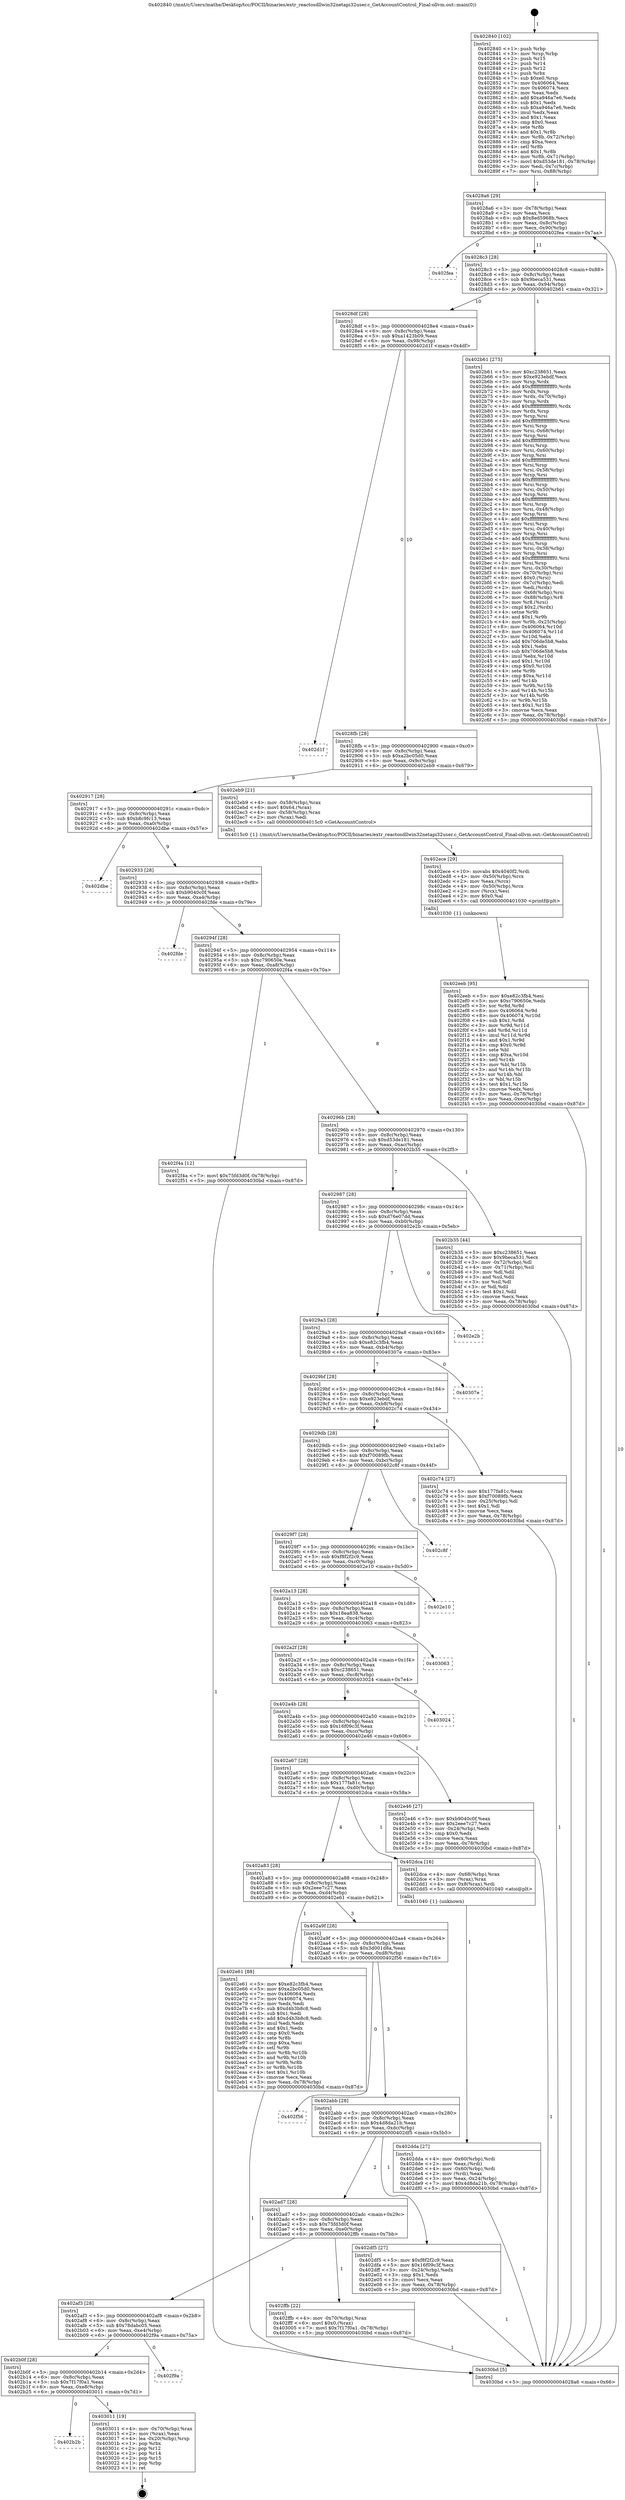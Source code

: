 digraph "0x402840" {
  label = "0x402840 (/mnt/c/Users/mathe/Desktop/tcc/POCII/binaries/extr_reactosdllwin32netapi32user.c_GetAccountControl_Final-ollvm.out::main(0))"
  labelloc = "t"
  node[shape=record]

  Entry [label="",width=0.3,height=0.3,shape=circle,fillcolor=black,style=filled]
  "0x4028a6" [label="{
     0x4028a6 [29]\l
     | [instrs]\l
     &nbsp;&nbsp;0x4028a6 \<+3\>: mov -0x78(%rbp),%eax\l
     &nbsp;&nbsp;0x4028a9 \<+2\>: mov %eax,%ecx\l
     &nbsp;&nbsp;0x4028ab \<+6\>: sub $0x8ed5968b,%ecx\l
     &nbsp;&nbsp;0x4028b1 \<+6\>: mov %eax,-0x8c(%rbp)\l
     &nbsp;&nbsp;0x4028b7 \<+6\>: mov %ecx,-0x90(%rbp)\l
     &nbsp;&nbsp;0x4028bd \<+6\>: je 0000000000402fea \<main+0x7aa\>\l
  }"]
  "0x402fea" [label="{
     0x402fea\l
  }", style=dashed]
  "0x4028c3" [label="{
     0x4028c3 [28]\l
     | [instrs]\l
     &nbsp;&nbsp;0x4028c3 \<+5\>: jmp 00000000004028c8 \<main+0x88\>\l
     &nbsp;&nbsp;0x4028c8 \<+6\>: mov -0x8c(%rbp),%eax\l
     &nbsp;&nbsp;0x4028ce \<+5\>: sub $0x9beca531,%eax\l
     &nbsp;&nbsp;0x4028d3 \<+6\>: mov %eax,-0x94(%rbp)\l
     &nbsp;&nbsp;0x4028d9 \<+6\>: je 0000000000402b61 \<main+0x321\>\l
  }"]
  Exit [label="",width=0.3,height=0.3,shape=circle,fillcolor=black,style=filled,peripheries=2]
  "0x402b61" [label="{
     0x402b61 [275]\l
     | [instrs]\l
     &nbsp;&nbsp;0x402b61 \<+5\>: mov $0xc238651,%eax\l
     &nbsp;&nbsp;0x402b66 \<+5\>: mov $0xe923ebdf,%ecx\l
     &nbsp;&nbsp;0x402b6b \<+3\>: mov %rsp,%rdx\l
     &nbsp;&nbsp;0x402b6e \<+4\>: add $0xfffffffffffffff0,%rdx\l
     &nbsp;&nbsp;0x402b72 \<+3\>: mov %rdx,%rsp\l
     &nbsp;&nbsp;0x402b75 \<+4\>: mov %rdx,-0x70(%rbp)\l
     &nbsp;&nbsp;0x402b79 \<+3\>: mov %rsp,%rdx\l
     &nbsp;&nbsp;0x402b7c \<+4\>: add $0xfffffffffffffff0,%rdx\l
     &nbsp;&nbsp;0x402b80 \<+3\>: mov %rdx,%rsp\l
     &nbsp;&nbsp;0x402b83 \<+3\>: mov %rsp,%rsi\l
     &nbsp;&nbsp;0x402b86 \<+4\>: add $0xfffffffffffffff0,%rsi\l
     &nbsp;&nbsp;0x402b8a \<+3\>: mov %rsi,%rsp\l
     &nbsp;&nbsp;0x402b8d \<+4\>: mov %rsi,-0x68(%rbp)\l
     &nbsp;&nbsp;0x402b91 \<+3\>: mov %rsp,%rsi\l
     &nbsp;&nbsp;0x402b94 \<+4\>: add $0xfffffffffffffff0,%rsi\l
     &nbsp;&nbsp;0x402b98 \<+3\>: mov %rsi,%rsp\l
     &nbsp;&nbsp;0x402b9b \<+4\>: mov %rsi,-0x60(%rbp)\l
     &nbsp;&nbsp;0x402b9f \<+3\>: mov %rsp,%rsi\l
     &nbsp;&nbsp;0x402ba2 \<+4\>: add $0xfffffffffffffff0,%rsi\l
     &nbsp;&nbsp;0x402ba6 \<+3\>: mov %rsi,%rsp\l
     &nbsp;&nbsp;0x402ba9 \<+4\>: mov %rsi,-0x58(%rbp)\l
     &nbsp;&nbsp;0x402bad \<+3\>: mov %rsp,%rsi\l
     &nbsp;&nbsp;0x402bb0 \<+4\>: add $0xfffffffffffffff0,%rsi\l
     &nbsp;&nbsp;0x402bb4 \<+3\>: mov %rsi,%rsp\l
     &nbsp;&nbsp;0x402bb7 \<+4\>: mov %rsi,-0x50(%rbp)\l
     &nbsp;&nbsp;0x402bbb \<+3\>: mov %rsp,%rsi\l
     &nbsp;&nbsp;0x402bbe \<+4\>: add $0xfffffffffffffff0,%rsi\l
     &nbsp;&nbsp;0x402bc2 \<+3\>: mov %rsi,%rsp\l
     &nbsp;&nbsp;0x402bc5 \<+4\>: mov %rsi,-0x48(%rbp)\l
     &nbsp;&nbsp;0x402bc9 \<+3\>: mov %rsp,%rsi\l
     &nbsp;&nbsp;0x402bcc \<+4\>: add $0xfffffffffffffff0,%rsi\l
     &nbsp;&nbsp;0x402bd0 \<+3\>: mov %rsi,%rsp\l
     &nbsp;&nbsp;0x402bd3 \<+4\>: mov %rsi,-0x40(%rbp)\l
     &nbsp;&nbsp;0x402bd7 \<+3\>: mov %rsp,%rsi\l
     &nbsp;&nbsp;0x402bda \<+4\>: add $0xfffffffffffffff0,%rsi\l
     &nbsp;&nbsp;0x402bde \<+3\>: mov %rsi,%rsp\l
     &nbsp;&nbsp;0x402be1 \<+4\>: mov %rsi,-0x38(%rbp)\l
     &nbsp;&nbsp;0x402be5 \<+3\>: mov %rsp,%rsi\l
     &nbsp;&nbsp;0x402be8 \<+4\>: add $0xfffffffffffffff0,%rsi\l
     &nbsp;&nbsp;0x402bec \<+3\>: mov %rsi,%rsp\l
     &nbsp;&nbsp;0x402bef \<+4\>: mov %rsi,-0x30(%rbp)\l
     &nbsp;&nbsp;0x402bf3 \<+4\>: mov -0x70(%rbp),%rsi\l
     &nbsp;&nbsp;0x402bf7 \<+6\>: movl $0x0,(%rsi)\l
     &nbsp;&nbsp;0x402bfd \<+3\>: mov -0x7c(%rbp),%edi\l
     &nbsp;&nbsp;0x402c00 \<+2\>: mov %edi,(%rdx)\l
     &nbsp;&nbsp;0x402c02 \<+4\>: mov -0x68(%rbp),%rsi\l
     &nbsp;&nbsp;0x402c06 \<+7\>: mov -0x88(%rbp),%r8\l
     &nbsp;&nbsp;0x402c0d \<+3\>: mov %r8,(%rsi)\l
     &nbsp;&nbsp;0x402c10 \<+3\>: cmpl $0x2,(%rdx)\l
     &nbsp;&nbsp;0x402c13 \<+4\>: setne %r9b\l
     &nbsp;&nbsp;0x402c17 \<+4\>: and $0x1,%r9b\l
     &nbsp;&nbsp;0x402c1b \<+4\>: mov %r9b,-0x25(%rbp)\l
     &nbsp;&nbsp;0x402c1f \<+8\>: mov 0x406064,%r10d\l
     &nbsp;&nbsp;0x402c27 \<+8\>: mov 0x406074,%r11d\l
     &nbsp;&nbsp;0x402c2f \<+3\>: mov %r10d,%ebx\l
     &nbsp;&nbsp;0x402c32 \<+6\>: add $0x706de5b8,%ebx\l
     &nbsp;&nbsp;0x402c38 \<+3\>: sub $0x1,%ebx\l
     &nbsp;&nbsp;0x402c3b \<+6\>: sub $0x706de5b8,%ebx\l
     &nbsp;&nbsp;0x402c41 \<+4\>: imul %ebx,%r10d\l
     &nbsp;&nbsp;0x402c45 \<+4\>: and $0x1,%r10d\l
     &nbsp;&nbsp;0x402c49 \<+4\>: cmp $0x0,%r10d\l
     &nbsp;&nbsp;0x402c4d \<+4\>: sete %r9b\l
     &nbsp;&nbsp;0x402c51 \<+4\>: cmp $0xa,%r11d\l
     &nbsp;&nbsp;0x402c55 \<+4\>: setl %r14b\l
     &nbsp;&nbsp;0x402c59 \<+3\>: mov %r9b,%r15b\l
     &nbsp;&nbsp;0x402c5c \<+3\>: and %r14b,%r15b\l
     &nbsp;&nbsp;0x402c5f \<+3\>: xor %r14b,%r9b\l
     &nbsp;&nbsp;0x402c62 \<+3\>: or %r9b,%r15b\l
     &nbsp;&nbsp;0x402c65 \<+4\>: test $0x1,%r15b\l
     &nbsp;&nbsp;0x402c69 \<+3\>: cmovne %ecx,%eax\l
     &nbsp;&nbsp;0x402c6c \<+3\>: mov %eax,-0x78(%rbp)\l
     &nbsp;&nbsp;0x402c6f \<+5\>: jmp 00000000004030bd \<main+0x87d\>\l
  }"]
  "0x4028df" [label="{
     0x4028df [28]\l
     | [instrs]\l
     &nbsp;&nbsp;0x4028df \<+5\>: jmp 00000000004028e4 \<main+0xa4\>\l
     &nbsp;&nbsp;0x4028e4 \<+6\>: mov -0x8c(%rbp),%eax\l
     &nbsp;&nbsp;0x4028ea \<+5\>: sub $0xa1423b09,%eax\l
     &nbsp;&nbsp;0x4028ef \<+6\>: mov %eax,-0x98(%rbp)\l
     &nbsp;&nbsp;0x4028f5 \<+6\>: je 0000000000402d1f \<main+0x4df\>\l
  }"]
  "0x402b2b" [label="{
     0x402b2b\l
  }", style=dashed]
  "0x402d1f" [label="{
     0x402d1f\l
  }", style=dashed]
  "0x4028fb" [label="{
     0x4028fb [28]\l
     | [instrs]\l
     &nbsp;&nbsp;0x4028fb \<+5\>: jmp 0000000000402900 \<main+0xc0\>\l
     &nbsp;&nbsp;0x402900 \<+6\>: mov -0x8c(%rbp),%eax\l
     &nbsp;&nbsp;0x402906 \<+5\>: sub $0xa2bc05d0,%eax\l
     &nbsp;&nbsp;0x40290b \<+6\>: mov %eax,-0x9c(%rbp)\l
     &nbsp;&nbsp;0x402911 \<+6\>: je 0000000000402eb9 \<main+0x679\>\l
  }"]
  "0x403011" [label="{
     0x403011 [19]\l
     | [instrs]\l
     &nbsp;&nbsp;0x403011 \<+4\>: mov -0x70(%rbp),%rax\l
     &nbsp;&nbsp;0x403015 \<+2\>: mov (%rax),%eax\l
     &nbsp;&nbsp;0x403017 \<+4\>: lea -0x20(%rbp),%rsp\l
     &nbsp;&nbsp;0x40301b \<+1\>: pop %rbx\l
     &nbsp;&nbsp;0x40301c \<+2\>: pop %r12\l
     &nbsp;&nbsp;0x40301e \<+2\>: pop %r14\l
     &nbsp;&nbsp;0x403020 \<+2\>: pop %r15\l
     &nbsp;&nbsp;0x403022 \<+1\>: pop %rbp\l
     &nbsp;&nbsp;0x403023 \<+1\>: ret\l
  }"]
  "0x402eb9" [label="{
     0x402eb9 [21]\l
     | [instrs]\l
     &nbsp;&nbsp;0x402eb9 \<+4\>: mov -0x58(%rbp),%rax\l
     &nbsp;&nbsp;0x402ebd \<+6\>: movl $0x64,(%rax)\l
     &nbsp;&nbsp;0x402ec3 \<+4\>: mov -0x58(%rbp),%rax\l
     &nbsp;&nbsp;0x402ec7 \<+2\>: mov (%rax),%edi\l
     &nbsp;&nbsp;0x402ec9 \<+5\>: call 00000000004015c0 \<GetAccountControl\>\l
     | [calls]\l
     &nbsp;&nbsp;0x4015c0 \{1\} (/mnt/c/Users/mathe/Desktop/tcc/POCII/binaries/extr_reactosdllwin32netapi32user.c_GetAccountControl_Final-ollvm.out::GetAccountControl)\l
  }"]
  "0x402917" [label="{
     0x402917 [28]\l
     | [instrs]\l
     &nbsp;&nbsp;0x402917 \<+5\>: jmp 000000000040291c \<main+0xdc\>\l
     &nbsp;&nbsp;0x40291c \<+6\>: mov -0x8c(%rbp),%eax\l
     &nbsp;&nbsp;0x402922 \<+5\>: sub $0xb8c9fc13,%eax\l
     &nbsp;&nbsp;0x402927 \<+6\>: mov %eax,-0xa0(%rbp)\l
     &nbsp;&nbsp;0x40292d \<+6\>: je 0000000000402dbe \<main+0x57e\>\l
  }"]
  "0x402b0f" [label="{
     0x402b0f [28]\l
     | [instrs]\l
     &nbsp;&nbsp;0x402b0f \<+5\>: jmp 0000000000402b14 \<main+0x2d4\>\l
     &nbsp;&nbsp;0x402b14 \<+6\>: mov -0x8c(%rbp),%eax\l
     &nbsp;&nbsp;0x402b1a \<+5\>: sub $0x7f17f0a1,%eax\l
     &nbsp;&nbsp;0x402b1f \<+6\>: mov %eax,-0xe8(%rbp)\l
     &nbsp;&nbsp;0x402b25 \<+6\>: je 0000000000403011 \<main+0x7d1\>\l
  }"]
  "0x402dbe" [label="{
     0x402dbe\l
  }", style=dashed]
  "0x402933" [label="{
     0x402933 [28]\l
     | [instrs]\l
     &nbsp;&nbsp;0x402933 \<+5\>: jmp 0000000000402938 \<main+0xf8\>\l
     &nbsp;&nbsp;0x402938 \<+6\>: mov -0x8c(%rbp),%eax\l
     &nbsp;&nbsp;0x40293e \<+5\>: sub $0xb9040c0f,%eax\l
     &nbsp;&nbsp;0x402943 \<+6\>: mov %eax,-0xa4(%rbp)\l
     &nbsp;&nbsp;0x402949 \<+6\>: je 0000000000402fde \<main+0x79e\>\l
  }"]
  "0x402f9a" [label="{
     0x402f9a\l
  }", style=dashed]
  "0x402fde" [label="{
     0x402fde\l
  }", style=dashed]
  "0x40294f" [label="{
     0x40294f [28]\l
     | [instrs]\l
     &nbsp;&nbsp;0x40294f \<+5\>: jmp 0000000000402954 \<main+0x114\>\l
     &nbsp;&nbsp;0x402954 \<+6\>: mov -0x8c(%rbp),%eax\l
     &nbsp;&nbsp;0x40295a \<+5\>: sub $0xc790650e,%eax\l
     &nbsp;&nbsp;0x40295f \<+6\>: mov %eax,-0xa8(%rbp)\l
     &nbsp;&nbsp;0x402965 \<+6\>: je 0000000000402f4a \<main+0x70a\>\l
  }"]
  "0x402af3" [label="{
     0x402af3 [28]\l
     | [instrs]\l
     &nbsp;&nbsp;0x402af3 \<+5\>: jmp 0000000000402af8 \<main+0x2b8\>\l
     &nbsp;&nbsp;0x402af8 \<+6\>: mov -0x8c(%rbp),%eax\l
     &nbsp;&nbsp;0x402afe \<+5\>: sub $0x78dabc05,%eax\l
     &nbsp;&nbsp;0x402b03 \<+6\>: mov %eax,-0xe4(%rbp)\l
     &nbsp;&nbsp;0x402b09 \<+6\>: je 0000000000402f9a \<main+0x75a\>\l
  }"]
  "0x402f4a" [label="{
     0x402f4a [12]\l
     | [instrs]\l
     &nbsp;&nbsp;0x402f4a \<+7\>: movl $0x75fd3d0f,-0x78(%rbp)\l
     &nbsp;&nbsp;0x402f51 \<+5\>: jmp 00000000004030bd \<main+0x87d\>\l
  }"]
  "0x40296b" [label="{
     0x40296b [28]\l
     | [instrs]\l
     &nbsp;&nbsp;0x40296b \<+5\>: jmp 0000000000402970 \<main+0x130\>\l
     &nbsp;&nbsp;0x402970 \<+6\>: mov -0x8c(%rbp),%eax\l
     &nbsp;&nbsp;0x402976 \<+5\>: sub $0xd53de181,%eax\l
     &nbsp;&nbsp;0x40297b \<+6\>: mov %eax,-0xac(%rbp)\l
     &nbsp;&nbsp;0x402981 \<+6\>: je 0000000000402b35 \<main+0x2f5\>\l
  }"]
  "0x402ffb" [label="{
     0x402ffb [22]\l
     | [instrs]\l
     &nbsp;&nbsp;0x402ffb \<+4\>: mov -0x70(%rbp),%rax\l
     &nbsp;&nbsp;0x402fff \<+6\>: movl $0x0,(%rax)\l
     &nbsp;&nbsp;0x403005 \<+7\>: movl $0x7f17f0a1,-0x78(%rbp)\l
     &nbsp;&nbsp;0x40300c \<+5\>: jmp 00000000004030bd \<main+0x87d\>\l
  }"]
  "0x402b35" [label="{
     0x402b35 [44]\l
     | [instrs]\l
     &nbsp;&nbsp;0x402b35 \<+5\>: mov $0xc238651,%eax\l
     &nbsp;&nbsp;0x402b3a \<+5\>: mov $0x9beca531,%ecx\l
     &nbsp;&nbsp;0x402b3f \<+3\>: mov -0x72(%rbp),%dl\l
     &nbsp;&nbsp;0x402b42 \<+4\>: mov -0x71(%rbp),%sil\l
     &nbsp;&nbsp;0x402b46 \<+3\>: mov %dl,%dil\l
     &nbsp;&nbsp;0x402b49 \<+3\>: and %sil,%dil\l
     &nbsp;&nbsp;0x402b4c \<+3\>: xor %sil,%dl\l
     &nbsp;&nbsp;0x402b4f \<+3\>: or %dl,%dil\l
     &nbsp;&nbsp;0x402b52 \<+4\>: test $0x1,%dil\l
     &nbsp;&nbsp;0x402b56 \<+3\>: cmovne %ecx,%eax\l
     &nbsp;&nbsp;0x402b59 \<+3\>: mov %eax,-0x78(%rbp)\l
     &nbsp;&nbsp;0x402b5c \<+5\>: jmp 00000000004030bd \<main+0x87d\>\l
  }"]
  "0x402987" [label="{
     0x402987 [28]\l
     | [instrs]\l
     &nbsp;&nbsp;0x402987 \<+5\>: jmp 000000000040298c \<main+0x14c\>\l
     &nbsp;&nbsp;0x40298c \<+6\>: mov -0x8c(%rbp),%eax\l
     &nbsp;&nbsp;0x402992 \<+5\>: sub $0xd76e07dd,%eax\l
     &nbsp;&nbsp;0x402997 \<+6\>: mov %eax,-0xb0(%rbp)\l
     &nbsp;&nbsp;0x40299d \<+6\>: je 0000000000402e2b \<main+0x5eb\>\l
  }"]
  "0x4030bd" [label="{
     0x4030bd [5]\l
     | [instrs]\l
     &nbsp;&nbsp;0x4030bd \<+5\>: jmp 00000000004028a6 \<main+0x66\>\l
  }"]
  "0x402840" [label="{
     0x402840 [102]\l
     | [instrs]\l
     &nbsp;&nbsp;0x402840 \<+1\>: push %rbp\l
     &nbsp;&nbsp;0x402841 \<+3\>: mov %rsp,%rbp\l
     &nbsp;&nbsp;0x402844 \<+2\>: push %r15\l
     &nbsp;&nbsp;0x402846 \<+2\>: push %r14\l
     &nbsp;&nbsp;0x402848 \<+2\>: push %r12\l
     &nbsp;&nbsp;0x40284a \<+1\>: push %rbx\l
     &nbsp;&nbsp;0x40284b \<+7\>: sub $0xe0,%rsp\l
     &nbsp;&nbsp;0x402852 \<+7\>: mov 0x406064,%eax\l
     &nbsp;&nbsp;0x402859 \<+7\>: mov 0x406074,%ecx\l
     &nbsp;&nbsp;0x402860 \<+2\>: mov %eax,%edx\l
     &nbsp;&nbsp;0x402862 \<+6\>: add $0xa946a7e6,%edx\l
     &nbsp;&nbsp;0x402868 \<+3\>: sub $0x1,%edx\l
     &nbsp;&nbsp;0x40286b \<+6\>: sub $0xa946a7e6,%edx\l
     &nbsp;&nbsp;0x402871 \<+3\>: imul %edx,%eax\l
     &nbsp;&nbsp;0x402874 \<+3\>: and $0x1,%eax\l
     &nbsp;&nbsp;0x402877 \<+3\>: cmp $0x0,%eax\l
     &nbsp;&nbsp;0x40287a \<+4\>: sete %r8b\l
     &nbsp;&nbsp;0x40287e \<+4\>: and $0x1,%r8b\l
     &nbsp;&nbsp;0x402882 \<+4\>: mov %r8b,-0x72(%rbp)\l
     &nbsp;&nbsp;0x402886 \<+3\>: cmp $0xa,%ecx\l
     &nbsp;&nbsp;0x402889 \<+4\>: setl %r8b\l
     &nbsp;&nbsp;0x40288d \<+4\>: and $0x1,%r8b\l
     &nbsp;&nbsp;0x402891 \<+4\>: mov %r8b,-0x71(%rbp)\l
     &nbsp;&nbsp;0x402895 \<+7\>: movl $0xd53de181,-0x78(%rbp)\l
     &nbsp;&nbsp;0x40289c \<+3\>: mov %edi,-0x7c(%rbp)\l
     &nbsp;&nbsp;0x40289f \<+7\>: mov %rsi,-0x88(%rbp)\l
  }"]
  "0x402eeb" [label="{
     0x402eeb [95]\l
     | [instrs]\l
     &nbsp;&nbsp;0x402eeb \<+5\>: mov $0xe82c3fb4,%esi\l
     &nbsp;&nbsp;0x402ef0 \<+5\>: mov $0xc790650e,%edx\l
     &nbsp;&nbsp;0x402ef5 \<+3\>: xor %r8d,%r8d\l
     &nbsp;&nbsp;0x402ef8 \<+8\>: mov 0x406064,%r9d\l
     &nbsp;&nbsp;0x402f00 \<+8\>: mov 0x406074,%r10d\l
     &nbsp;&nbsp;0x402f08 \<+4\>: sub $0x1,%r8d\l
     &nbsp;&nbsp;0x402f0c \<+3\>: mov %r9d,%r11d\l
     &nbsp;&nbsp;0x402f0f \<+3\>: add %r8d,%r11d\l
     &nbsp;&nbsp;0x402f12 \<+4\>: imul %r11d,%r9d\l
     &nbsp;&nbsp;0x402f16 \<+4\>: and $0x1,%r9d\l
     &nbsp;&nbsp;0x402f1a \<+4\>: cmp $0x0,%r9d\l
     &nbsp;&nbsp;0x402f1e \<+3\>: sete %bl\l
     &nbsp;&nbsp;0x402f21 \<+4\>: cmp $0xa,%r10d\l
     &nbsp;&nbsp;0x402f25 \<+4\>: setl %r14b\l
     &nbsp;&nbsp;0x402f29 \<+3\>: mov %bl,%r15b\l
     &nbsp;&nbsp;0x402f2c \<+3\>: and %r14b,%r15b\l
     &nbsp;&nbsp;0x402f2f \<+3\>: xor %r14b,%bl\l
     &nbsp;&nbsp;0x402f32 \<+3\>: or %bl,%r15b\l
     &nbsp;&nbsp;0x402f35 \<+4\>: test $0x1,%r15b\l
     &nbsp;&nbsp;0x402f39 \<+3\>: cmovne %edx,%esi\l
     &nbsp;&nbsp;0x402f3c \<+3\>: mov %esi,-0x78(%rbp)\l
     &nbsp;&nbsp;0x402f3f \<+6\>: mov %eax,-0xec(%rbp)\l
     &nbsp;&nbsp;0x402f45 \<+5\>: jmp 00000000004030bd \<main+0x87d\>\l
  }"]
  "0x402ece" [label="{
     0x402ece [29]\l
     | [instrs]\l
     &nbsp;&nbsp;0x402ece \<+10\>: movabs $0x4040f2,%rdi\l
     &nbsp;&nbsp;0x402ed8 \<+4\>: mov -0x50(%rbp),%rcx\l
     &nbsp;&nbsp;0x402edc \<+2\>: mov %eax,(%rcx)\l
     &nbsp;&nbsp;0x402ede \<+4\>: mov -0x50(%rbp),%rcx\l
     &nbsp;&nbsp;0x402ee2 \<+2\>: mov (%rcx),%esi\l
     &nbsp;&nbsp;0x402ee4 \<+2\>: mov $0x0,%al\l
     &nbsp;&nbsp;0x402ee6 \<+5\>: call 0000000000401030 \<printf@plt\>\l
     | [calls]\l
     &nbsp;&nbsp;0x401030 \{1\} (unknown)\l
  }"]
  "0x402e2b" [label="{
     0x402e2b\l
  }", style=dashed]
  "0x4029a3" [label="{
     0x4029a3 [28]\l
     | [instrs]\l
     &nbsp;&nbsp;0x4029a3 \<+5\>: jmp 00000000004029a8 \<main+0x168\>\l
     &nbsp;&nbsp;0x4029a8 \<+6\>: mov -0x8c(%rbp),%eax\l
     &nbsp;&nbsp;0x4029ae \<+5\>: sub $0xe82c3fb4,%eax\l
     &nbsp;&nbsp;0x4029b3 \<+6\>: mov %eax,-0xb4(%rbp)\l
     &nbsp;&nbsp;0x4029b9 \<+6\>: je 000000000040307e \<main+0x83e\>\l
  }"]
  "0x402ad7" [label="{
     0x402ad7 [28]\l
     | [instrs]\l
     &nbsp;&nbsp;0x402ad7 \<+5\>: jmp 0000000000402adc \<main+0x29c\>\l
     &nbsp;&nbsp;0x402adc \<+6\>: mov -0x8c(%rbp),%eax\l
     &nbsp;&nbsp;0x402ae2 \<+5\>: sub $0x75fd3d0f,%eax\l
     &nbsp;&nbsp;0x402ae7 \<+6\>: mov %eax,-0xe0(%rbp)\l
     &nbsp;&nbsp;0x402aed \<+6\>: je 0000000000402ffb \<main+0x7bb\>\l
  }"]
  "0x40307e" [label="{
     0x40307e\l
  }", style=dashed]
  "0x4029bf" [label="{
     0x4029bf [28]\l
     | [instrs]\l
     &nbsp;&nbsp;0x4029bf \<+5\>: jmp 00000000004029c4 \<main+0x184\>\l
     &nbsp;&nbsp;0x4029c4 \<+6\>: mov -0x8c(%rbp),%eax\l
     &nbsp;&nbsp;0x4029ca \<+5\>: sub $0xe923ebdf,%eax\l
     &nbsp;&nbsp;0x4029cf \<+6\>: mov %eax,-0xb8(%rbp)\l
     &nbsp;&nbsp;0x4029d5 \<+6\>: je 0000000000402c74 \<main+0x434\>\l
  }"]
  "0x402df5" [label="{
     0x402df5 [27]\l
     | [instrs]\l
     &nbsp;&nbsp;0x402df5 \<+5\>: mov $0xf8f2f2c9,%eax\l
     &nbsp;&nbsp;0x402dfa \<+5\>: mov $0x16f09c3f,%ecx\l
     &nbsp;&nbsp;0x402dff \<+3\>: mov -0x24(%rbp),%edx\l
     &nbsp;&nbsp;0x402e02 \<+3\>: cmp $0x1,%edx\l
     &nbsp;&nbsp;0x402e05 \<+3\>: cmovl %ecx,%eax\l
     &nbsp;&nbsp;0x402e08 \<+3\>: mov %eax,-0x78(%rbp)\l
     &nbsp;&nbsp;0x402e0b \<+5\>: jmp 00000000004030bd \<main+0x87d\>\l
  }"]
  "0x402c74" [label="{
     0x402c74 [27]\l
     | [instrs]\l
     &nbsp;&nbsp;0x402c74 \<+5\>: mov $0x177fa81c,%eax\l
     &nbsp;&nbsp;0x402c79 \<+5\>: mov $0xf70089fb,%ecx\l
     &nbsp;&nbsp;0x402c7e \<+3\>: mov -0x25(%rbp),%dl\l
     &nbsp;&nbsp;0x402c81 \<+3\>: test $0x1,%dl\l
     &nbsp;&nbsp;0x402c84 \<+3\>: cmovne %ecx,%eax\l
     &nbsp;&nbsp;0x402c87 \<+3\>: mov %eax,-0x78(%rbp)\l
     &nbsp;&nbsp;0x402c8a \<+5\>: jmp 00000000004030bd \<main+0x87d\>\l
  }"]
  "0x4029db" [label="{
     0x4029db [28]\l
     | [instrs]\l
     &nbsp;&nbsp;0x4029db \<+5\>: jmp 00000000004029e0 \<main+0x1a0\>\l
     &nbsp;&nbsp;0x4029e0 \<+6\>: mov -0x8c(%rbp),%eax\l
     &nbsp;&nbsp;0x4029e6 \<+5\>: sub $0xf70089fb,%eax\l
     &nbsp;&nbsp;0x4029eb \<+6\>: mov %eax,-0xbc(%rbp)\l
     &nbsp;&nbsp;0x4029f1 \<+6\>: je 0000000000402c8f \<main+0x44f\>\l
  }"]
  "0x402abb" [label="{
     0x402abb [28]\l
     | [instrs]\l
     &nbsp;&nbsp;0x402abb \<+5\>: jmp 0000000000402ac0 \<main+0x280\>\l
     &nbsp;&nbsp;0x402ac0 \<+6\>: mov -0x8c(%rbp),%eax\l
     &nbsp;&nbsp;0x402ac6 \<+5\>: sub $0x4d8da21b,%eax\l
     &nbsp;&nbsp;0x402acb \<+6\>: mov %eax,-0xdc(%rbp)\l
     &nbsp;&nbsp;0x402ad1 \<+6\>: je 0000000000402df5 \<main+0x5b5\>\l
  }"]
  "0x402c8f" [label="{
     0x402c8f\l
  }", style=dashed]
  "0x4029f7" [label="{
     0x4029f7 [28]\l
     | [instrs]\l
     &nbsp;&nbsp;0x4029f7 \<+5\>: jmp 00000000004029fc \<main+0x1bc\>\l
     &nbsp;&nbsp;0x4029fc \<+6\>: mov -0x8c(%rbp),%eax\l
     &nbsp;&nbsp;0x402a02 \<+5\>: sub $0xf8f2f2c9,%eax\l
     &nbsp;&nbsp;0x402a07 \<+6\>: mov %eax,-0xc0(%rbp)\l
     &nbsp;&nbsp;0x402a0d \<+6\>: je 0000000000402e10 \<main+0x5d0\>\l
  }"]
  "0x402f56" [label="{
     0x402f56\l
  }", style=dashed]
  "0x402e10" [label="{
     0x402e10\l
  }", style=dashed]
  "0x402a13" [label="{
     0x402a13 [28]\l
     | [instrs]\l
     &nbsp;&nbsp;0x402a13 \<+5\>: jmp 0000000000402a18 \<main+0x1d8\>\l
     &nbsp;&nbsp;0x402a18 \<+6\>: mov -0x8c(%rbp),%eax\l
     &nbsp;&nbsp;0x402a1e \<+5\>: sub $0x18ea838,%eax\l
     &nbsp;&nbsp;0x402a23 \<+6\>: mov %eax,-0xc4(%rbp)\l
     &nbsp;&nbsp;0x402a29 \<+6\>: je 0000000000403063 \<main+0x823\>\l
  }"]
  "0x402a9f" [label="{
     0x402a9f [28]\l
     | [instrs]\l
     &nbsp;&nbsp;0x402a9f \<+5\>: jmp 0000000000402aa4 \<main+0x264\>\l
     &nbsp;&nbsp;0x402aa4 \<+6\>: mov -0x8c(%rbp),%eax\l
     &nbsp;&nbsp;0x402aaa \<+5\>: sub $0x3d001d8a,%eax\l
     &nbsp;&nbsp;0x402aaf \<+6\>: mov %eax,-0xd8(%rbp)\l
     &nbsp;&nbsp;0x402ab5 \<+6\>: je 0000000000402f56 \<main+0x716\>\l
  }"]
  "0x403063" [label="{
     0x403063\l
  }", style=dashed]
  "0x402a2f" [label="{
     0x402a2f [28]\l
     | [instrs]\l
     &nbsp;&nbsp;0x402a2f \<+5\>: jmp 0000000000402a34 \<main+0x1f4\>\l
     &nbsp;&nbsp;0x402a34 \<+6\>: mov -0x8c(%rbp),%eax\l
     &nbsp;&nbsp;0x402a3a \<+5\>: sub $0xc238651,%eax\l
     &nbsp;&nbsp;0x402a3f \<+6\>: mov %eax,-0xc8(%rbp)\l
     &nbsp;&nbsp;0x402a45 \<+6\>: je 0000000000403024 \<main+0x7e4\>\l
  }"]
  "0x402e61" [label="{
     0x402e61 [88]\l
     | [instrs]\l
     &nbsp;&nbsp;0x402e61 \<+5\>: mov $0xe82c3fb4,%eax\l
     &nbsp;&nbsp;0x402e66 \<+5\>: mov $0xa2bc05d0,%ecx\l
     &nbsp;&nbsp;0x402e6b \<+7\>: mov 0x406064,%edx\l
     &nbsp;&nbsp;0x402e72 \<+7\>: mov 0x406074,%esi\l
     &nbsp;&nbsp;0x402e79 \<+2\>: mov %edx,%edi\l
     &nbsp;&nbsp;0x402e7b \<+6\>: sub $0xd4b3b8c8,%edi\l
     &nbsp;&nbsp;0x402e81 \<+3\>: sub $0x1,%edi\l
     &nbsp;&nbsp;0x402e84 \<+6\>: add $0xd4b3b8c8,%edi\l
     &nbsp;&nbsp;0x402e8a \<+3\>: imul %edi,%edx\l
     &nbsp;&nbsp;0x402e8d \<+3\>: and $0x1,%edx\l
     &nbsp;&nbsp;0x402e90 \<+3\>: cmp $0x0,%edx\l
     &nbsp;&nbsp;0x402e93 \<+4\>: sete %r8b\l
     &nbsp;&nbsp;0x402e97 \<+3\>: cmp $0xa,%esi\l
     &nbsp;&nbsp;0x402e9a \<+4\>: setl %r9b\l
     &nbsp;&nbsp;0x402e9e \<+3\>: mov %r8b,%r10b\l
     &nbsp;&nbsp;0x402ea1 \<+3\>: and %r9b,%r10b\l
     &nbsp;&nbsp;0x402ea4 \<+3\>: xor %r9b,%r8b\l
     &nbsp;&nbsp;0x402ea7 \<+3\>: or %r8b,%r10b\l
     &nbsp;&nbsp;0x402eaa \<+4\>: test $0x1,%r10b\l
     &nbsp;&nbsp;0x402eae \<+3\>: cmovne %ecx,%eax\l
     &nbsp;&nbsp;0x402eb1 \<+3\>: mov %eax,-0x78(%rbp)\l
     &nbsp;&nbsp;0x402eb4 \<+5\>: jmp 00000000004030bd \<main+0x87d\>\l
  }"]
  "0x403024" [label="{
     0x403024\l
  }", style=dashed]
  "0x402a4b" [label="{
     0x402a4b [28]\l
     | [instrs]\l
     &nbsp;&nbsp;0x402a4b \<+5\>: jmp 0000000000402a50 \<main+0x210\>\l
     &nbsp;&nbsp;0x402a50 \<+6\>: mov -0x8c(%rbp),%eax\l
     &nbsp;&nbsp;0x402a56 \<+5\>: sub $0x16f09c3f,%eax\l
     &nbsp;&nbsp;0x402a5b \<+6\>: mov %eax,-0xcc(%rbp)\l
     &nbsp;&nbsp;0x402a61 \<+6\>: je 0000000000402e46 \<main+0x606\>\l
  }"]
  "0x402dda" [label="{
     0x402dda [27]\l
     | [instrs]\l
     &nbsp;&nbsp;0x402dda \<+4\>: mov -0x60(%rbp),%rdi\l
     &nbsp;&nbsp;0x402dde \<+2\>: mov %eax,(%rdi)\l
     &nbsp;&nbsp;0x402de0 \<+4\>: mov -0x60(%rbp),%rdi\l
     &nbsp;&nbsp;0x402de4 \<+2\>: mov (%rdi),%eax\l
     &nbsp;&nbsp;0x402de6 \<+3\>: mov %eax,-0x24(%rbp)\l
     &nbsp;&nbsp;0x402de9 \<+7\>: movl $0x4d8da21b,-0x78(%rbp)\l
     &nbsp;&nbsp;0x402df0 \<+5\>: jmp 00000000004030bd \<main+0x87d\>\l
  }"]
  "0x402e46" [label="{
     0x402e46 [27]\l
     | [instrs]\l
     &nbsp;&nbsp;0x402e46 \<+5\>: mov $0xb9040c0f,%eax\l
     &nbsp;&nbsp;0x402e4b \<+5\>: mov $0x2eee7c27,%ecx\l
     &nbsp;&nbsp;0x402e50 \<+3\>: mov -0x24(%rbp),%edx\l
     &nbsp;&nbsp;0x402e53 \<+3\>: cmp $0x0,%edx\l
     &nbsp;&nbsp;0x402e56 \<+3\>: cmove %ecx,%eax\l
     &nbsp;&nbsp;0x402e59 \<+3\>: mov %eax,-0x78(%rbp)\l
     &nbsp;&nbsp;0x402e5c \<+5\>: jmp 00000000004030bd \<main+0x87d\>\l
  }"]
  "0x402a67" [label="{
     0x402a67 [28]\l
     | [instrs]\l
     &nbsp;&nbsp;0x402a67 \<+5\>: jmp 0000000000402a6c \<main+0x22c\>\l
     &nbsp;&nbsp;0x402a6c \<+6\>: mov -0x8c(%rbp),%eax\l
     &nbsp;&nbsp;0x402a72 \<+5\>: sub $0x177fa81c,%eax\l
     &nbsp;&nbsp;0x402a77 \<+6\>: mov %eax,-0xd0(%rbp)\l
     &nbsp;&nbsp;0x402a7d \<+6\>: je 0000000000402dca \<main+0x58a\>\l
  }"]
  "0x402a83" [label="{
     0x402a83 [28]\l
     | [instrs]\l
     &nbsp;&nbsp;0x402a83 \<+5\>: jmp 0000000000402a88 \<main+0x248\>\l
     &nbsp;&nbsp;0x402a88 \<+6\>: mov -0x8c(%rbp),%eax\l
     &nbsp;&nbsp;0x402a8e \<+5\>: sub $0x2eee7c27,%eax\l
     &nbsp;&nbsp;0x402a93 \<+6\>: mov %eax,-0xd4(%rbp)\l
     &nbsp;&nbsp;0x402a99 \<+6\>: je 0000000000402e61 \<main+0x621\>\l
  }"]
  "0x402dca" [label="{
     0x402dca [16]\l
     | [instrs]\l
     &nbsp;&nbsp;0x402dca \<+4\>: mov -0x68(%rbp),%rax\l
     &nbsp;&nbsp;0x402dce \<+3\>: mov (%rax),%rax\l
     &nbsp;&nbsp;0x402dd1 \<+4\>: mov 0x8(%rax),%rdi\l
     &nbsp;&nbsp;0x402dd5 \<+5\>: call 0000000000401040 \<atoi@plt\>\l
     | [calls]\l
     &nbsp;&nbsp;0x401040 \{1\} (unknown)\l
  }"]
  Entry -> "0x402840" [label=" 1"]
  "0x4028a6" -> "0x402fea" [label=" 0"]
  "0x4028a6" -> "0x4028c3" [label=" 11"]
  "0x403011" -> Exit [label=" 1"]
  "0x4028c3" -> "0x402b61" [label=" 1"]
  "0x4028c3" -> "0x4028df" [label=" 10"]
  "0x402b0f" -> "0x402b2b" [label=" 0"]
  "0x4028df" -> "0x402d1f" [label=" 0"]
  "0x4028df" -> "0x4028fb" [label=" 10"]
  "0x402b0f" -> "0x403011" [label=" 1"]
  "0x4028fb" -> "0x402eb9" [label=" 1"]
  "0x4028fb" -> "0x402917" [label=" 9"]
  "0x402af3" -> "0x402b0f" [label=" 1"]
  "0x402917" -> "0x402dbe" [label=" 0"]
  "0x402917" -> "0x402933" [label=" 9"]
  "0x402af3" -> "0x402f9a" [label=" 0"]
  "0x402933" -> "0x402fde" [label=" 0"]
  "0x402933" -> "0x40294f" [label=" 9"]
  "0x402ffb" -> "0x4030bd" [label=" 1"]
  "0x40294f" -> "0x402f4a" [label=" 1"]
  "0x40294f" -> "0x40296b" [label=" 8"]
  "0x402ad7" -> "0x402af3" [label=" 1"]
  "0x40296b" -> "0x402b35" [label=" 1"]
  "0x40296b" -> "0x402987" [label=" 7"]
  "0x402b35" -> "0x4030bd" [label=" 1"]
  "0x402840" -> "0x4028a6" [label=" 1"]
  "0x4030bd" -> "0x4028a6" [label=" 10"]
  "0x402ad7" -> "0x402ffb" [label=" 1"]
  "0x402b61" -> "0x4030bd" [label=" 1"]
  "0x402f4a" -> "0x4030bd" [label=" 1"]
  "0x402987" -> "0x402e2b" [label=" 0"]
  "0x402987" -> "0x4029a3" [label=" 7"]
  "0x402eeb" -> "0x4030bd" [label=" 1"]
  "0x4029a3" -> "0x40307e" [label=" 0"]
  "0x4029a3" -> "0x4029bf" [label=" 7"]
  "0x402ece" -> "0x402eeb" [label=" 1"]
  "0x4029bf" -> "0x402c74" [label=" 1"]
  "0x4029bf" -> "0x4029db" [label=" 6"]
  "0x402c74" -> "0x4030bd" [label=" 1"]
  "0x402eb9" -> "0x402ece" [label=" 1"]
  "0x4029db" -> "0x402c8f" [label=" 0"]
  "0x4029db" -> "0x4029f7" [label=" 6"]
  "0x402e46" -> "0x4030bd" [label=" 1"]
  "0x4029f7" -> "0x402e10" [label=" 0"]
  "0x4029f7" -> "0x402a13" [label=" 6"]
  "0x402df5" -> "0x4030bd" [label=" 1"]
  "0x402a13" -> "0x403063" [label=" 0"]
  "0x402a13" -> "0x402a2f" [label=" 6"]
  "0x402abb" -> "0x402df5" [label=" 1"]
  "0x402a2f" -> "0x403024" [label=" 0"]
  "0x402a2f" -> "0x402a4b" [label=" 6"]
  "0x402e61" -> "0x4030bd" [label=" 1"]
  "0x402a4b" -> "0x402e46" [label=" 1"]
  "0x402a4b" -> "0x402a67" [label=" 5"]
  "0x402a9f" -> "0x402f56" [label=" 0"]
  "0x402a67" -> "0x402dca" [label=" 1"]
  "0x402a67" -> "0x402a83" [label=" 4"]
  "0x402dca" -> "0x402dda" [label=" 1"]
  "0x402dda" -> "0x4030bd" [label=" 1"]
  "0x402a9f" -> "0x402abb" [label=" 3"]
  "0x402a83" -> "0x402e61" [label=" 1"]
  "0x402a83" -> "0x402a9f" [label=" 3"]
  "0x402abb" -> "0x402ad7" [label=" 2"]
}
